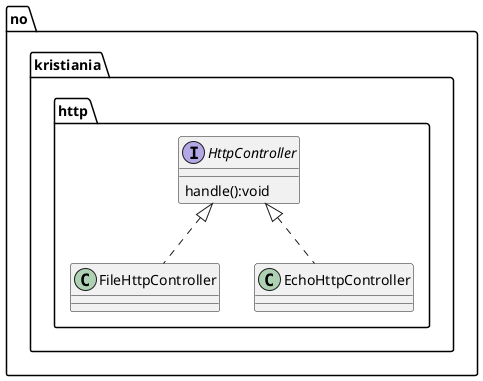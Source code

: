 @startuml

package no.kristiania.http {
    Interface HttpController {
        handle():void
    }

    Class FileHttpController implements HttpController
    Class EchoHttpController implements HttpController
}

@enduml